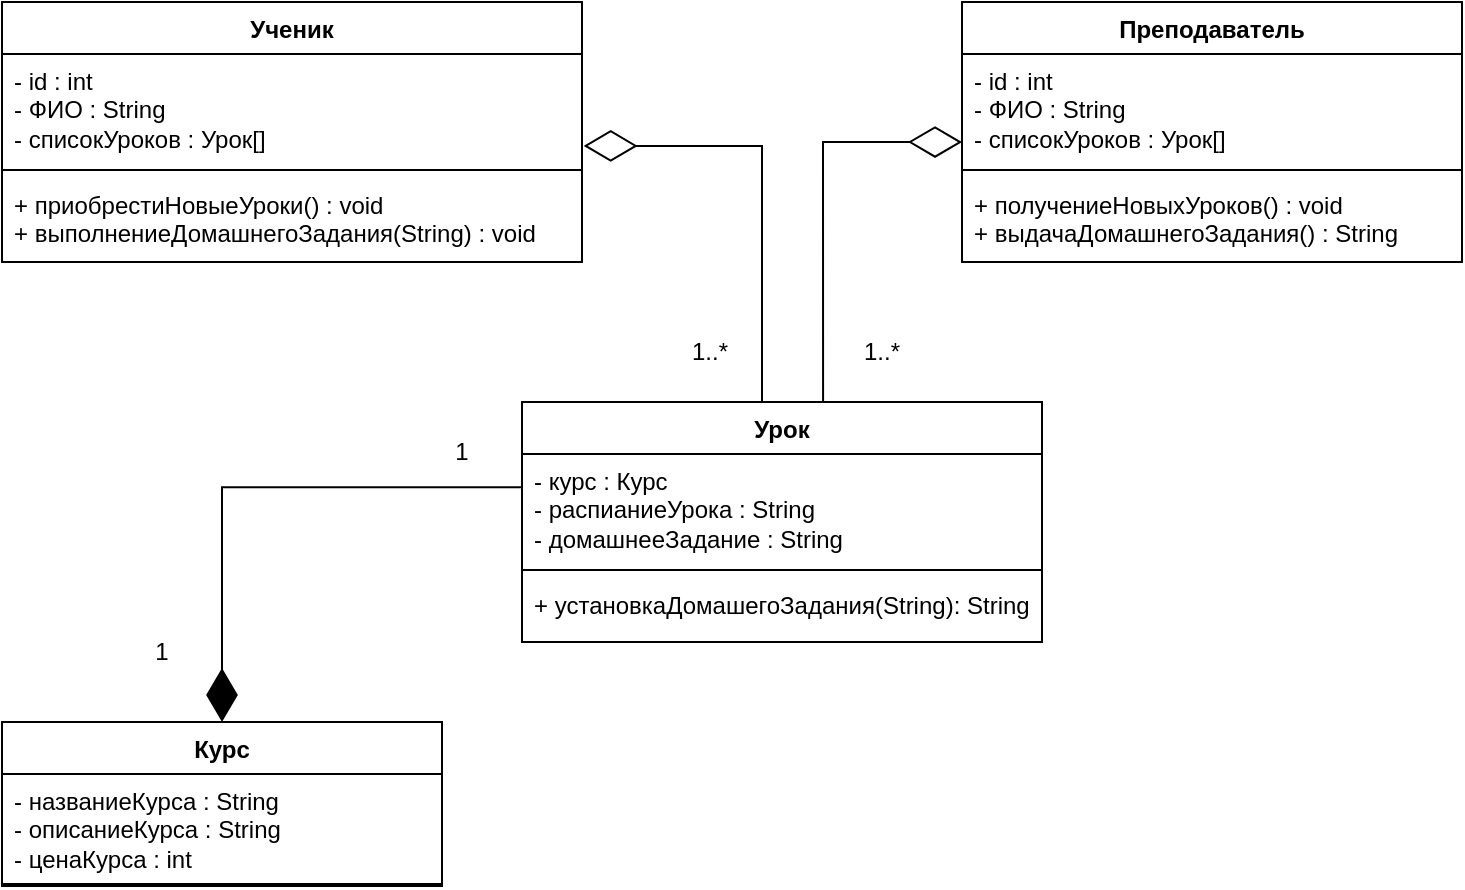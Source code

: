 <mxfile version="24.4.4" type="github">
  <diagram name="Страница — 1" id="feJYffyxVQz-zG-ypwNW">
    <mxGraphModel dx="600" dy="323" grid="1" gridSize="10" guides="1" tooltips="1" connect="1" arrows="1" fold="1" page="1" pageScale="1" pageWidth="827" pageHeight="1169" math="0" shadow="0">
      <root>
        <mxCell id="0" />
        <mxCell id="1" parent="0" />
        <mxCell id="phzOm1wb6SBAu63A0Hw0-1" value="Ученик" style="swimlane;fontStyle=1;align=center;verticalAlign=top;childLayout=stackLayout;horizontal=1;startSize=26;horizontalStack=0;resizeParent=1;resizeParentMax=0;resizeLast=0;collapsible=1;marginBottom=0;whiteSpace=wrap;html=1;" vertex="1" parent="1">
          <mxGeometry x="80" y="120" width="290" height="130" as="geometry" />
        </mxCell>
        <mxCell id="phzOm1wb6SBAu63A0Hw0-2" value="&lt;div&gt;- id : int&lt;/div&gt;- ФИО : String&lt;div&gt;- списокУроков : Урок[]&lt;/div&gt;" style="text;strokeColor=none;fillColor=none;align=left;verticalAlign=top;spacingLeft=4;spacingRight=4;overflow=hidden;rotatable=0;points=[[0,0.5],[1,0.5]];portConstraint=eastwest;whiteSpace=wrap;html=1;" vertex="1" parent="phzOm1wb6SBAu63A0Hw0-1">
          <mxGeometry y="26" width="290" height="54" as="geometry" />
        </mxCell>
        <mxCell id="phzOm1wb6SBAu63A0Hw0-3" value="" style="line;strokeWidth=1;fillColor=none;align=left;verticalAlign=middle;spacingTop=-1;spacingLeft=3;spacingRight=3;rotatable=0;labelPosition=right;points=[];portConstraint=eastwest;strokeColor=inherit;" vertex="1" parent="phzOm1wb6SBAu63A0Hw0-1">
          <mxGeometry y="80" width="290" height="8" as="geometry" />
        </mxCell>
        <mxCell id="phzOm1wb6SBAu63A0Hw0-4" value="+ приобрестиНовыеУроки() : void&lt;div&gt;+ выполнениеДомашнегоЗадания(String) : void&lt;/div&gt;" style="text;strokeColor=none;fillColor=none;align=left;verticalAlign=top;spacingLeft=4;spacingRight=4;overflow=hidden;rotatable=0;points=[[0,0.5],[1,0.5]];portConstraint=eastwest;whiteSpace=wrap;html=1;" vertex="1" parent="phzOm1wb6SBAu63A0Hw0-1">
          <mxGeometry y="88" width="290" height="42" as="geometry" />
        </mxCell>
        <mxCell id="phzOm1wb6SBAu63A0Hw0-5" value="Преподаватель" style="swimlane;fontStyle=1;align=center;verticalAlign=top;childLayout=stackLayout;horizontal=1;startSize=26;horizontalStack=0;resizeParent=1;resizeParentMax=0;resizeLast=0;collapsible=1;marginBottom=0;whiteSpace=wrap;html=1;" vertex="1" parent="1">
          <mxGeometry x="560" y="120" width="250" height="130" as="geometry" />
        </mxCell>
        <mxCell id="phzOm1wb6SBAu63A0Hw0-6" value="&lt;div&gt;- id : int&lt;/div&gt;- ФИО : String&lt;div&gt;- списокУроков : Урок[]&lt;/div&gt;" style="text;strokeColor=none;fillColor=none;align=left;verticalAlign=top;spacingLeft=4;spacingRight=4;overflow=hidden;rotatable=0;points=[[0,0.5],[1,0.5]];portConstraint=eastwest;whiteSpace=wrap;html=1;" vertex="1" parent="phzOm1wb6SBAu63A0Hw0-5">
          <mxGeometry y="26" width="250" height="54" as="geometry" />
        </mxCell>
        <mxCell id="phzOm1wb6SBAu63A0Hw0-7" value="" style="line;strokeWidth=1;fillColor=none;align=left;verticalAlign=middle;spacingTop=-1;spacingLeft=3;spacingRight=3;rotatable=0;labelPosition=right;points=[];portConstraint=eastwest;strokeColor=inherit;" vertex="1" parent="phzOm1wb6SBAu63A0Hw0-5">
          <mxGeometry y="80" width="250" height="8" as="geometry" />
        </mxCell>
        <mxCell id="phzOm1wb6SBAu63A0Hw0-8" value="+ получениеНовыхУроков() : void&lt;div&gt;+ выдачаДомашнегоЗадания() : String&lt;/div&gt;" style="text;strokeColor=none;fillColor=none;align=left;verticalAlign=top;spacingLeft=4;spacingRight=4;overflow=hidden;rotatable=0;points=[[0,0.5],[1,0.5]];portConstraint=eastwest;whiteSpace=wrap;html=1;" vertex="1" parent="phzOm1wb6SBAu63A0Hw0-5">
          <mxGeometry y="88" width="250" height="42" as="geometry" />
        </mxCell>
        <mxCell id="phzOm1wb6SBAu63A0Hw0-9" value="Курс" style="swimlane;fontStyle=1;align=center;verticalAlign=top;childLayout=stackLayout;horizontal=1;startSize=26;horizontalStack=0;resizeParent=1;resizeParentMax=0;resizeLast=0;collapsible=1;marginBottom=0;whiteSpace=wrap;html=1;" vertex="1" parent="1">
          <mxGeometry x="80" y="480" width="220" height="82" as="geometry" />
        </mxCell>
        <mxCell id="phzOm1wb6SBAu63A0Hw0-10" value="- названиеКурса : String&lt;div&gt;- описаниеКурса : String&lt;/div&gt;&lt;div&gt;- ценаКурса : int&lt;/div&gt;" style="text;strokeColor=none;fillColor=none;align=left;verticalAlign=top;spacingLeft=4;spacingRight=4;overflow=hidden;rotatable=0;points=[[0,0.5],[1,0.5]];portConstraint=eastwest;whiteSpace=wrap;html=1;" vertex="1" parent="phzOm1wb6SBAu63A0Hw0-9">
          <mxGeometry y="26" width="220" height="54" as="geometry" />
        </mxCell>
        <mxCell id="phzOm1wb6SBAu63A0Hw0-11" value="" style="line;strokeWidth=1;fillColor=none;align=left;verticalAlign=middle;spacingTop=-1;spacingLeft=3;spacingRight=3;rotatable=0;labelPosition=right;points=[];portConstraint=eastwest;strokeColor=inherit;" vertex="1" parent="phzOm1wb6SBAu63A0Hw0-9">
          <mxGeometry y="80" width="220" height="2" as="geometry" />
        </mxCell>
        <mxCell id="phzOm1wb6SBAu63A0Hw0-22" value="Урок" style="swimlane;fontStyle=1;align=center;verticalAlign=top;childLayout=stackLayout;horizontal=1;startSize=26;horizontalStack=0;resizeParent=1;resizeParentMax=0;resizeLast=0;collapsible=1;marginBottom=0;whiteSpace=wrap;html=1;" vertex="1" parent="1">
          <mxGeometry x="340" y="320" width="260" height="120" as="geometry" />
        </mxCell>
        <mxCell id="phzOm1wb6SBAu63A0Hw0-23" value="- курс : Курс&lt;div&gt;- распианиеУрока : String&lt;/div&gt;&lt;div&gt;- домашнееЗадание : String&lt;/div&gt;" style="text;strokeColor=none;fillColor=none;align=left;verticalAlign=top;spacingLeft=4;spacingRight=4;overflow=hidden;rotatable=0;points=[[0,0.5],[1,0.5]];portConstraint=eastwest;whiteSpace=wrap;html=1;" vertex="1" parent="phzOm1wb6SBAu63A0Hw0-22">
          <mxGeometry y="26" width="260" height="54" as="geometry" />
        </mxCell>
        <mxCell id="phzOm1wb6SBAu63A0Hw0-24" value="" style="line;strokeWidth=1;fillColor=none;align=left;verticalAlign=middle;spacingTop=-1;spacingLeft=3;spacingRight=3;rotatable=0;labelPosition=right;points=[];portConstraint=eastwest;strokeColor=inherit;" vertex="1" parent="phzOm1wb6SBAu63A0Hw0-22">
          <mxGeometry y="80" width="260" height="8" as="geometry" />
        </mxCell>
        <mxCell id="phzOm1wb6SBAu63A0Hw0-25" value="+ установкаДомашегоЗадания(String): String" style="text;strokeColor=none;fillColor=none;align=left;verticalAlign=top;spacingLeft=4;spacingRight=4;overflow=hidden;rotatable=0;points=[[0,0.5],[1,0.5]];portConstraint=eastwest;whiteSpace=wrap;html=1;" vertex="1" parent="phzOm1wb6SBAu63A0Hw0-22">
          <mxGeometry y="88" width="260" height="32" as="geometry" />
        </mxCell>
        <mxCell id="phzOm1wb6SBAu63A0Hw0-27" value="" style="endArrow=diamondThin;endFill=0;endSize=24;html=1;rounded=0;edgeStyle=orthogonalEdgeStyle;exitX=0.579;exitY=0.001;exitDx=0;exitDy=0;exitPerimeter=0;entryX=0;entryY=0.815;entryDx=0;entryDy=0;entryPerimeter=0;" edge="1" parent="1" source="phzOm1wb6SBAu63A0Hw0-22" target="phzOm1wb6SBAu63A0Hw0-6">
          <mxGeometry width="160" relative="1" as="geometry">
            <mxPoint x="530" y="240" as="sourcePoint" />
            <mxPoint x="440" y="240" as="targetPoint" />
            <Array as="points">
              <mxPoint x="491" y="190" />
            </Array>
          </mxGeometry>
        </mxCell>
        <mxCell id="phzOm1wb6SBAu63A0Hw0-28" value="" style="endArrow=diamondThin;endFill=1;endSize=24;html=1;rounded=0;exitX=-0.002;exitY=0.307;exitDx=0;exitDy=0;exitPerimeter=0;entryX=0.5;entryY=0;entryDx=0;entryDy=0;edgeStyle=orthogonalEdgeStyle;" edge="1" parent="1" source="phzOm1wb6SBAu63A0Hw0-23" target="phzOm1wb6SBAu63A0Hw0-9">
          <mxGeometry width="160" relative="1" as="geometry">
            <mxPoint x="60" y="430" as="sourcePoint" />
            <mxPoint x="220" y="430" as="targetPoint" />
          </mxGeometry>
        </mxCell>
        <mxCell id="phzOm1wb6SBAu63A0Hw0-29" value="1" style="text;html=1;align=center;verticalAlign=middle;whiteSpace=wrap;rounded=0;" vertex="1" parent="1">
          <mxGeometry x="280" y="330" width="60" height="30" as="geometry" />
        </mxCell>
        <mxCell id="phzOm1wb6SBAu63A0Hw0-30" value="1" style="text;html=1;align=center;verticalAlign=middle;whiteSpace=wrap;rounded=0;" vertex="1" parent="1">
          <mxGeometry x="130" y="430" width="60" height="30" as="geometry" />
        </mxCell>
        <mxCell id="phzOm1wb6SBAu63A0Hw0-31" value="1..*" style="text;html=1;align=center;verticalAlign=middle;whiteSpace=wrap;rounded=0;" vertex="1" parent="1">
          <mxGeometry x="414" y="280" width="40" height="30" as="geometry" />
        </mxCell>
        <mxCell id="phzOm1wb6SBAu63A0Hw0-32" value="1..*" style="text;html=1;align=center;verticalAlign=middle;whiteSpace=wrap;rounded=0;" vertex="1" parent="1">
          <mxGeometry x="500" y="280" width="40" height="30" as="geometry" />
        </mxCell>
        <mxCell id="phzOm1wb6SBAu63A0Hw0-35" value="" style="endArrow=diamondThin;endFill=0;endSize=24;html=1;rounded=0;edgeStyle=orthogonalEdgeStyle;entryX=1.003;entryY=0.851;entryDx=0;entryDy=0;entryPerimeter=0;" edge="1" parent="1" target="phzOm1wb6SBAu63A0Hw0-2">
          <mxGeometry width="160" relative="1" as="geometry">
            <mxPoint x="460" y="320" as="sourcePoint" />
            <mxPoint x="570" y="200" as="targetPoint" />
            <Array as="points">
              <mxPoint x="460" y="192" />
            </Array>
          </mxGeometry>
        </mxCell>
      </root>
    </mxGraphModel>
  </diagram>
</mxfile>

